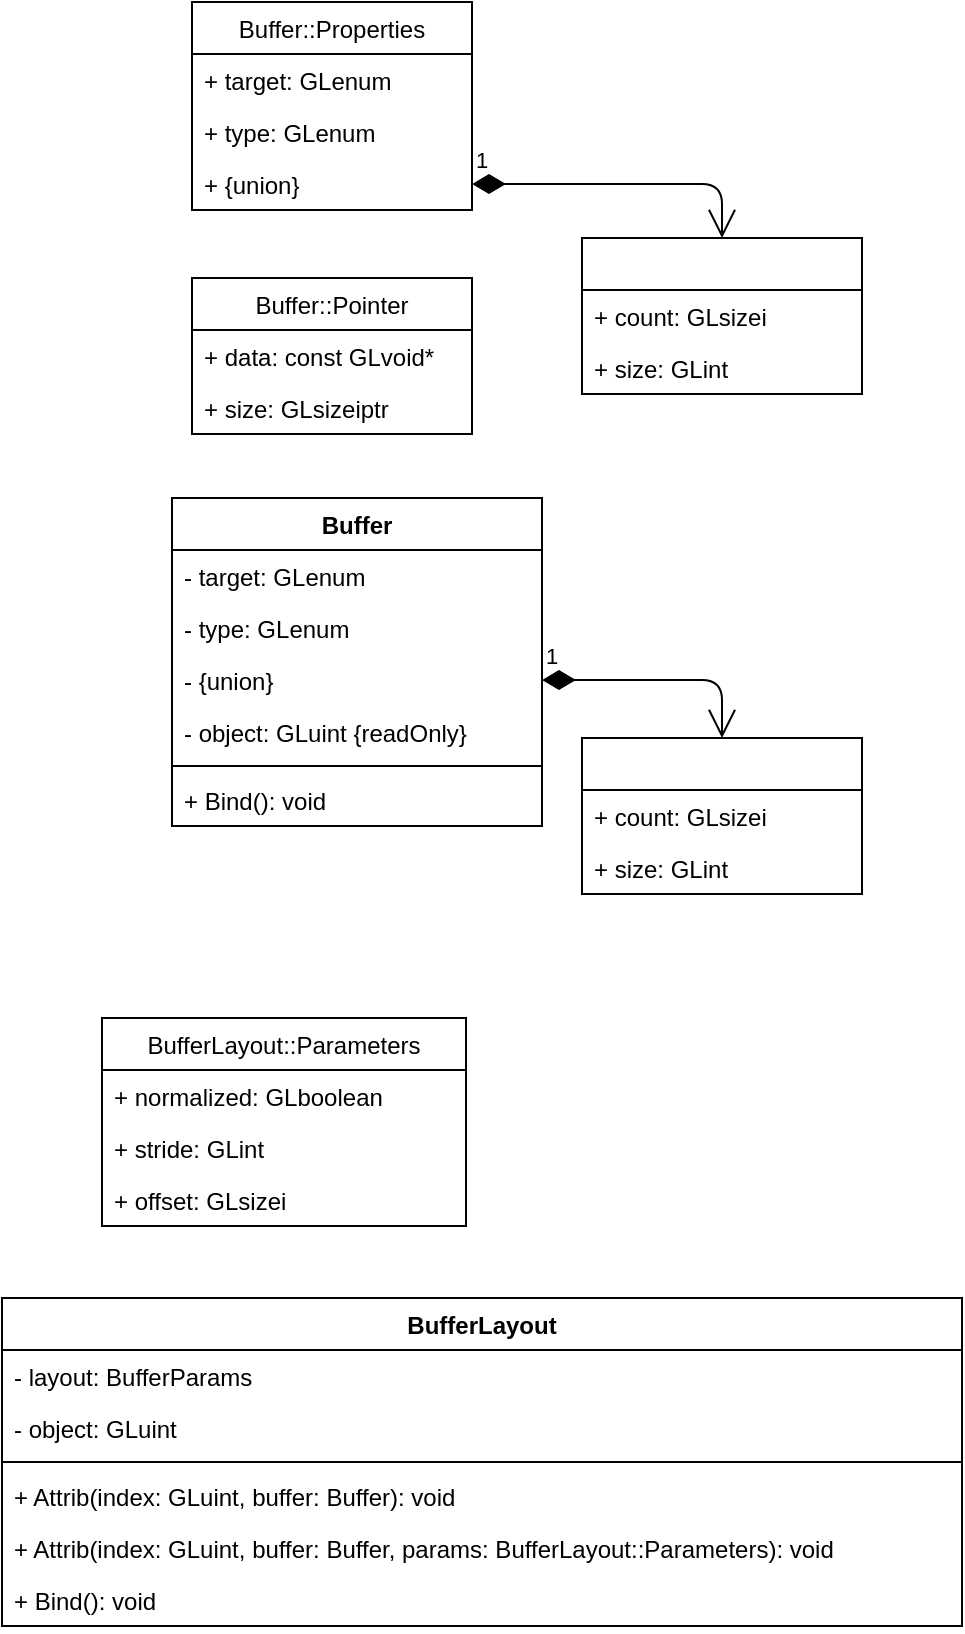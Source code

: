 <mxfile version="12.4.8" type="device"><diagram id="asuIyGDs_eUqdiXa3Zr6" name="Page-1"><mxGraphModel dx="480" dy="687" grid="1" gridSize="10" guides="1" tooltips="1" connect="1" arrows="1" fold="1" page="1" pageScale="1" pageWidth="850" pageHeight="1100" math="0" shadow="0"><root><mxCell id="0"/><mxCell id="1" parent="0"/><mxCell id="I3cYS2rimBpnjbGI8L5X-9" value="Buffer::Properties" style="swimlane;fontStyle=0;childLayout=stackLayout;horizontal=1;startSize=26;fillColor=none;horizontalStack=0;resizeParent=1;resizeParentMax=0;resizeLast=0;collapsible=1;marginBottom=0;" vertex="1" parent="1"><mxGeometry x="355" y="192" width="140" height="104" as="geometry"/></mxCell><mxCell id="I3cYS2rimBpnjbGI8L5X-36" value="+ target: GLenum" style="text;strokeColor=none;fillColor=none;align=left;verticalAlign=top;spacingLeft=4;spacingRight=4;overflow=hidden;rotatable=0;points=[[0,0.5],[1,0.5]];portConstraint=eastwest;" vertex="1" parent="I3cYS2rimBpnjbGI8L5X-9"><mxGeometry y="26" width="140" height="26" as="geometry"/></mxCell><mxCell id="I3cYS2rimBpnjbGI8L5X-10" value="+ type: GLenum" style="text;strokeColor=none;fillColor=none;align=left;verticalAlign=top;spacingLeft=4;spacingRight=4;overflow=hidden;rotatable=0;points=[[0,0.5],[1,0.5]];portConstraint=eastwest;" vertex="1" parent="I3cYS2rimBpnjbGI8L5X-9"><mxGeometry y="52" width="140" height="26" as="geometry"/></mxCell><mxCell id="I3cYS2rimBpnjbGI8L5X-11" value="+ {union}" style="text;strokeColor=none;fillColor=none;align=left;verticalAlign=top;spacingLeft=4;spacingRight=4;overflow=hidden;rotatable=0;points=[[0,0.5],[1,0.5]];portConstraint=eastwest;" vertex="1" parent="I3cYS2rimBpnjbGI8L5X-9"><mxGeometry y="78" width="140" height="26" as="geometry"/></mxCell><mxCell id="I3cYS2rimBpnjbGI8L5X-14" value="BufferLayout" style="swimlane;fontStyle=1;align=center;verticalAlign=top;childLayout=stackLayout;horizontal=1;startSize=26;horizontalStack=0;resizeParent=1;resizeParentMax=0;resizeLast=0;collapsible=1;marginBottom=0;" vertex="1" parent="1"><mxGeometry x="260" y="840" width="480" height="164" as="geometry"/></mxCell><mxCell id="I3cYS2rimBpnjbGI8L5X-17" value="- layout: BufferParams" style="text;strokeColor=none;fillColor=none;align=left;verticalAlign=top;spacingLeft=4;spacingRight=4;overflow=hidden;rotatable=0;points=[[0,0.5],[1,0.5]];portConstraint=eastwest;" vertex="1" parent="I3cYS2rimBpnjbGI8L5X-14"><mxGeometry y="26" width="480" height="26" as="geometry"/></mxCell><mxCell id="I3cYS2rimBpnjbGI8L5X-19" value="- object: GLuint" style="text;strokeColor=none;fillColor=none;align=left;verticalAlign=top;spacingLeft=4;spacingRight=4;overflow=hidden;rotatable=0;points=[[0,0.5],[1,0.5]];portConstraint=eastwest;" vertex="1" parent="I3cYS2rimBpnjbGI8L5X-14"><mxGeometry y="52" width="480" height="26" as="geometry"/></mxCell><mxCell id="I3cYS2rimBpnjbGI8L5X-16" value="" style="line;strokeWidth=1;fillColor=none;align=left;verticalAlign=middle;spacingTop=-1;spacingLeft=3;spacingRight=3;rotatable=0;labelPosition=right;points=[];portConstraint=eastwest;" vertex="1" parent="I3cYS2rimBpnjbGI8L5X-14"><mxGeometry y="78" width="480" height="8" as="geometry"/></mxCell><mxCell id="I3cYS2rimBpnjbGI8L5X-20" value="+ Attrib(index: GLuint, buffer: Buffer): void" style="text;strokeColor=none;fillColor=none;align=left;verticalAlign=top;spacingLeft=4;spacingRight=4;overflow=hidden;rotatable=0;points=[[0,0.5],[1,0.5]];portConstraint=eastwest;" vertex="1" parent="I3cYS2rimBpnjbGI8L5X-14"><mxGeometry y="86" width="480" height="26" as="geometry"/></mxCell><mxCell id="I3cYS2rimBpnjbGI8L5X-50" value="+ Attrib(index: GLuint, buffer: Buffer, params: BufferLayout::Parameters): void" style="text;strokeColor=none;fillColor=none;align=left;verticalAlign=top;spacingLeft=4;spacingRight=4;overflow=hidden;rotatable=0;points=[[0,0.5],[1,0.5]];portConstraint=eastwest;" vertex="1" parent="I3cYS2rimBpnjbGI8L5X-14"><mxGeometry y="112" width="480" height="26" as="geometry"/></mxCell><mxCell id="I3cYS2rimBpnjbGI8L5X-51" value="+ Bind(): void" style="text;strokeColor=none;fillColor=none;align=left;verticalAlign=top;spacingLeft=4;spacingRight=4;overflow=hidden;rotatable=0;points=[[0,0.5],[1,0.5]];portConstraint=eastwest;" vertex="1" parent="I3cYS2rimBpnjbGI8L5X-14"><mxGeometry y="138" width="480" height="26" as="geometry"/></mxCell><mxCell id="I3cYS2rimBpnjbGI8L5X-21" value="Buffer" style="swimlane;fontStyle=1;align=center;verticalAlign=top;childLayout=stackLayout;horizontal=1;startSize=26;horizontalStack=0;resizeParent=1;resizeParentMax=0;resizeLast=0;collapsible=1;marginBottom=0;" vertex="1" parent="1"><mxGeometry x="345" y="440" width="185" height="164" as="geometry"/></mxCell><mxCell id="I3cYS2rimBpnjbGI8L5X-22" value="- target: GLenum" style="text;strokeColor=none;fillColor=none;align=left;verticalAlign=top;spacingLeft=4;spacingRight=4;overflow=hidden;rotatable=0;points=[[0,0.5],[1,0.5]];portConstraint=eastwest;" vertex="1" parent="I3cYS2rimBpnjbGI8L5X-21"><mxGeometry y="26" width="185" height="26" as="geometry"/></mxCell><mxCell id="I3cYS2rimBpnjbGI8L5X-40" value="- type: GLenum" style="text;strokeColor=none;fillColor=none;align=left;verticalAlign=top;spacingLeft=4;spacingRight=4;overflow=hidden;rotatable=0;points=[[0,0.5],[1,0.5]];portConstraint=eastwest;" vertex="1" parent="I3cYS2rimBpnjbGI8L5X-21"><mxGeometry y="52" width="185" height="26" as="geometry"/></mxCell><mxCell id="I3cYS2rimBpnjbGI8L5X-41" value="- {union}" style="text;strokeColor=none;fillColor=none;align=left;verticalAlign=top;spacingLeft=4;spacingRight=4;overflow=hidden;rotatable=0;points=[[0,0.5],[1,0.5]];portConstraint=eastwest;" vertex="1" parent="I3cYS2rimBpnjbGI8L5X-21"><mxGeometry y="78" width="185" height="26" as="geometry"/></mxCell><mxCell id="I3cYS2rimBpnjbGI8L5X-25" value="- object: GLuint {readOnly}" style="text;strokeColor=none;fillColor=none;align=left;verticalAlign=top;spacingLeft=4;spacingRight=4;overflow=hidden;rotatable=0;points=[[0,0.5],[1,0.5]];portConstraint=eastwest;" vertex="1" parent="I3cYS2rimBpnjbGI8L5X-21"><mxGeometry y="104" width="185" height="26" as="geometry"/></mxCell><mxCell id="I3cYS2rimBpnjbGI8L5X-23" value="" style="line;strokeWidth=1;fillColor=none;align=left;verticalAlign=middle;spacingTop=-1;spacingLeft=3;spacingRight=3;rotatable=0;labelPosition=right;points=[];portConstraint=eastwest;" vertex="1" parent="I3cYS2rimBpnjbGI8L5X-21"><mxGeometry y="130" width="185" height="8" as="geometry"/></mxCell><mxCell id="I3cYS2rimBpnjbGI8L5X-24" value="+ Bind(): void" style="text;strokeColor=none;fillColor=none;align=left;verticalAlign=top;spacingLeft=4;spacingRight=4;overflow=hidden;rotatable=0;points=[[0,0.5],[1,0.5]];portConstraint=eastwest;" vertex="1" parent="I3cYS2rimBpnjbGI8L5X-21"><mxGeometry y="138" width="185" height="26" as="geometry"/></mxCell><mxCell id="I3cYS2rimBpnjbGI8L5X-26" value="" style="swimlane;fontStyle=0;childLayout=stackLayout;horizontal=1;startSize=26;fillColor=none;horizontalStack=0;resizeParent=1;resizeParentMax=0;resizeLast=0;collapsible=1;marginBottom=0;" vertex="1" parent="1"><mxGeometry x="550" y="310" width="140" height="78" as="geometry"/></mxCell><mxCell id="I3cYS2rimBpnjbGI8L5X-27" value="+ count: GLsizei" style="text;strokeColor=none;fillColor=none;align=left;verticalAlign=top;spacingLeft=4;spacingRight=4;overflow=hidden;rotatable=0;points=[[0,0.5],[1,0.5]];portConstraint=eastwest;" vertex="1" parent="I3cYS2rimBpnjbGI8L5X-26"><mxGeometry y="26" width="140" height="26" as="geometry"/></mxCell><mxCell id="I3cYS2rimBpnjbGI8L5X-28" value="+ size: GLint" style="text;strokeColor=none;fillColor=none;align=left;verticalAlign=top;spacingLeft=4;spacingRight=4;overflow=hidden;rotatable=0;points=[[0,0.5],[1,0.5]];portConstraint=eastwest;" vertex="1" parent="I3cYS2rimBpnjbGI8L5X-26"><mxGeometry y="52" width="140" height="26" as="geometry"/></mxCell><mxCell id="I3cYS2rimBpnjbGI8L5X-33" value="Buffer::Pointer" style="swimlane;fontStyle=0;childLayout=stackLayout;horizontal=1;startSize=26;fillColor=none;horizontalStack=0;resizeParent=1;resizeParentMax=0;resizeLast=0;collapsible=1;marginBottom=0;" vertex="1" parent="1"><mxGeometry x="355" y="330" width="140" height="78" as="geometry"/></mxCell><mxCell id="I3cYS2rimBpnjbGI8L5X-34" value="+ data: const GLvoid*" style="text;strokeColor=none;fillColor=none;align=left;verticalAlign=top;spacingLeft=4;spacingRight=4;overflow=hidden;rotatable=0;points=[[0,0.5],[1,0.5]];portConstraint=eastwest;" vertex="1" parent="I3cYS2rimBpnjbGI8L5X-33"><mxGeometry y="26" width="140" height="26" as="geometry"/></mxCell><mxCell id="I3cYS2rimBpnjbGI8L5X-35" value="+ size: GLsizeiptr" style="text;strokeColor=none;fillColor=none;align=left;verticalAlign=top;spacingLeft=4;spacingRight=4;overflow=hidden;rotatable=0;points=[[0,0.5],[1,0.5]];portConstraint=eastwest;" vertex="1" parent="I3cYS2rimBpnjbGI8L5X-33"><mxGeometry y="52" width="140" height="26" as="geometry"/></mxCell><mxCell id="I3cYS2rimBpnjbGI8L5X-37" value="" style="swimlane;fontStyle=0;childLayout=stackLayout;horizontal=1;startSize=26;fillColor=none;horizontalStack=0;resizeParent=1;resizeParentMax=0;resizeLast=0;collapsible=1;marginBottom=0;" vertex="1" parent="1"><mxGeometry x="550" y="560" width="140" height="78" as="geometry"/></mxCell><mxCell id="I3cYS2rimBpnjbGI8L5X-38" value="+ count: GLsizei" style="text;strokeColor=none;fillColor=none;align=left;verticalAlign=top;spacingLeft=4;spacingRight=4;overflow=hidden;rotatable=0;points=[[0,0.5],[1,0.5]];portConstraint=eastwest;" vertex="1" parent="I3cYS2rimBpnjbGI8L5X-37"><mxGeometry y="26" width="140" height="26" as="geometry"/></mxCell><mxCell id="I3cYS2rimBpnjbGI8L5X-39" value="+ size: GLint" style="text;strokeColor=none;fillColor=none;align=left;verticalAlign=top;spacingLeft=4;spacingRight=4;overflow=hidden;rotatable=0;points=[[0,0.5],[1,0.5]];portConstraint=eastwest;" vertex="1" parent="I3cYS2rimBpnjbGI8L5X-37"><mxGeometry y="52" width="140" height="26" as="geometry"/></mxCell><mxCell id="I3cYS2rimBpnjbGI8L5X-43" value="1" style="endArrow=open;html=1;endSize=12;startArrow=diamondThin;startSize=14;startFill=1;edgeStyle=orthogonalEdgeStyle;align=left;verticalAlign=bottom;" edge="1" parent="1" source="I3cYS2rimBpnjbGI8L5X-41" target="I3cYS2rimBpnjbGI8L5X-37"><mxGeometry x="-1" y="3" relative="1" as="geometry"><mxPoint x="460" y="530" as="sourcePoint"/><mxPoint x="620" y="530" as="targetPoint"/></mxGeometry></mxCell><mxCell id="I3cYS2rimBpnjbGI8L5X-44" value="1" style="endArrow=open;html=1;endSize=12;startArrow=diamondThin;startSize=14;startFill=1;edgeStyle=orthogonalEdgeStyle;align=left;verticalAlign=bottom;" edge="1" parent="1" source="I3cYS2rimBpnjbGI8L5X-11" target="I3cYS2rimBpnjbGI8L5X-26"><mxGeometry x="-1" y="3" relative="1" as="geometry"><mxPoint x="520" y="280" as="sourcePoint"/><mxPoint x="680" y="280" as="targetPoint"/></mxGeometry></mxCell><mxCell id="I3cYS2rimBpnjbGI8L5X-46" value="BufferLayout::Parameters" style="swimlane;fontStyle=0;childLayout=stackLayout;horizontal=1;startSize=26;fillColor=none;horizontalStack=0;resizeParent=1;resizeParentMax=0;resizeLast=0;collapsible=1;marginBottom=0;" vertex="1" parent="1"><mxGeometry x="310" y="700" width="182" height="104" as="geometry"/></mxCell><mxCell id="I3cYS2rimBpnjbGI8L5X-47" value="+ normalized: GLboolean" style="text;strokeColor=none;fillColor=none;align=left;verticalAlign=top;spacingLeft=4;spacingRight=4;overflow=hidden;rotatable=0;points=[[0,0.5],[1,0.5]];portConstraint=eastwest;" vertex="1" parent="I3cYS2rimBpnjbGI8L5X-46"><mxGeometry y="26" width="182" height="26" as="geometry"/></mxCell><mxCell id="I3cYS2rimBpnjbGI8L5X-48" value="+ stride: GLint" style="text;strokeColor=none;fillColor=none;align=left;verticalAlign=top;spacingLeft=4;spacingRight=4;overflow=hidden;rotatable=0;points=[[0,0.5],[1,0.5]];portConstraint=eastwest;" vertex="1" parent="I3cYS2rimBpnjbGI8L5X-46"><mxGeometry y="52" width="182" height="26" as="geometry"/></mxCell><mxCell id="I3cYS2rimBpnjbGI8L5X-49" value="+ offset: GLsizei " style="text;strokeColor=none;fillColor=none;align=left;verticalAlign=top;spacingLeft=4;spacingRight=4;overflow=hidden;rotatable=0;points=[[0,0.5],[1,0.5]];portConstraint=eastwest;" vertex="1" parent="I3cYS2rimBpnjbGI8L5X-46"><mxGeometry y="78" width="182" height="26" as="geometry"/></mxCell></root></mxGraphModel></diagram></mxfile>